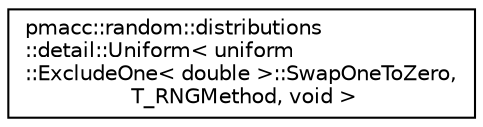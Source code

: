 digraph "Graphical Class Hierarchy"
{
 // LATEX_PDF_SIZE
  edge [fontname="Helvetica",fontsize="10",labelfontname="Helvetica",labelfontsize="10"];
  node [fontname="Helvetica",fontsize="10",shape=record];
  rankdir="LR";
  Node0 [label="pmacc::random::distributions\l::detail::Uniform\< uniform\l::ExcludeOne\< double \>::SwapOneToZero,\l T_RNGMethod, void \>",height=0.2,width=0.4,color="black", fillcolor="white", style="filled",URL="$classpmacc_1_1random_1_1distributions_1_1detail_1_1_uniform_3_01uniform_1_1_exclude_one_3_01doub5661b4716ee2707b869afd35c9eb5ee9.html",tooltip="Returns a random double value uniformly distributed in [0,1)"];
}
